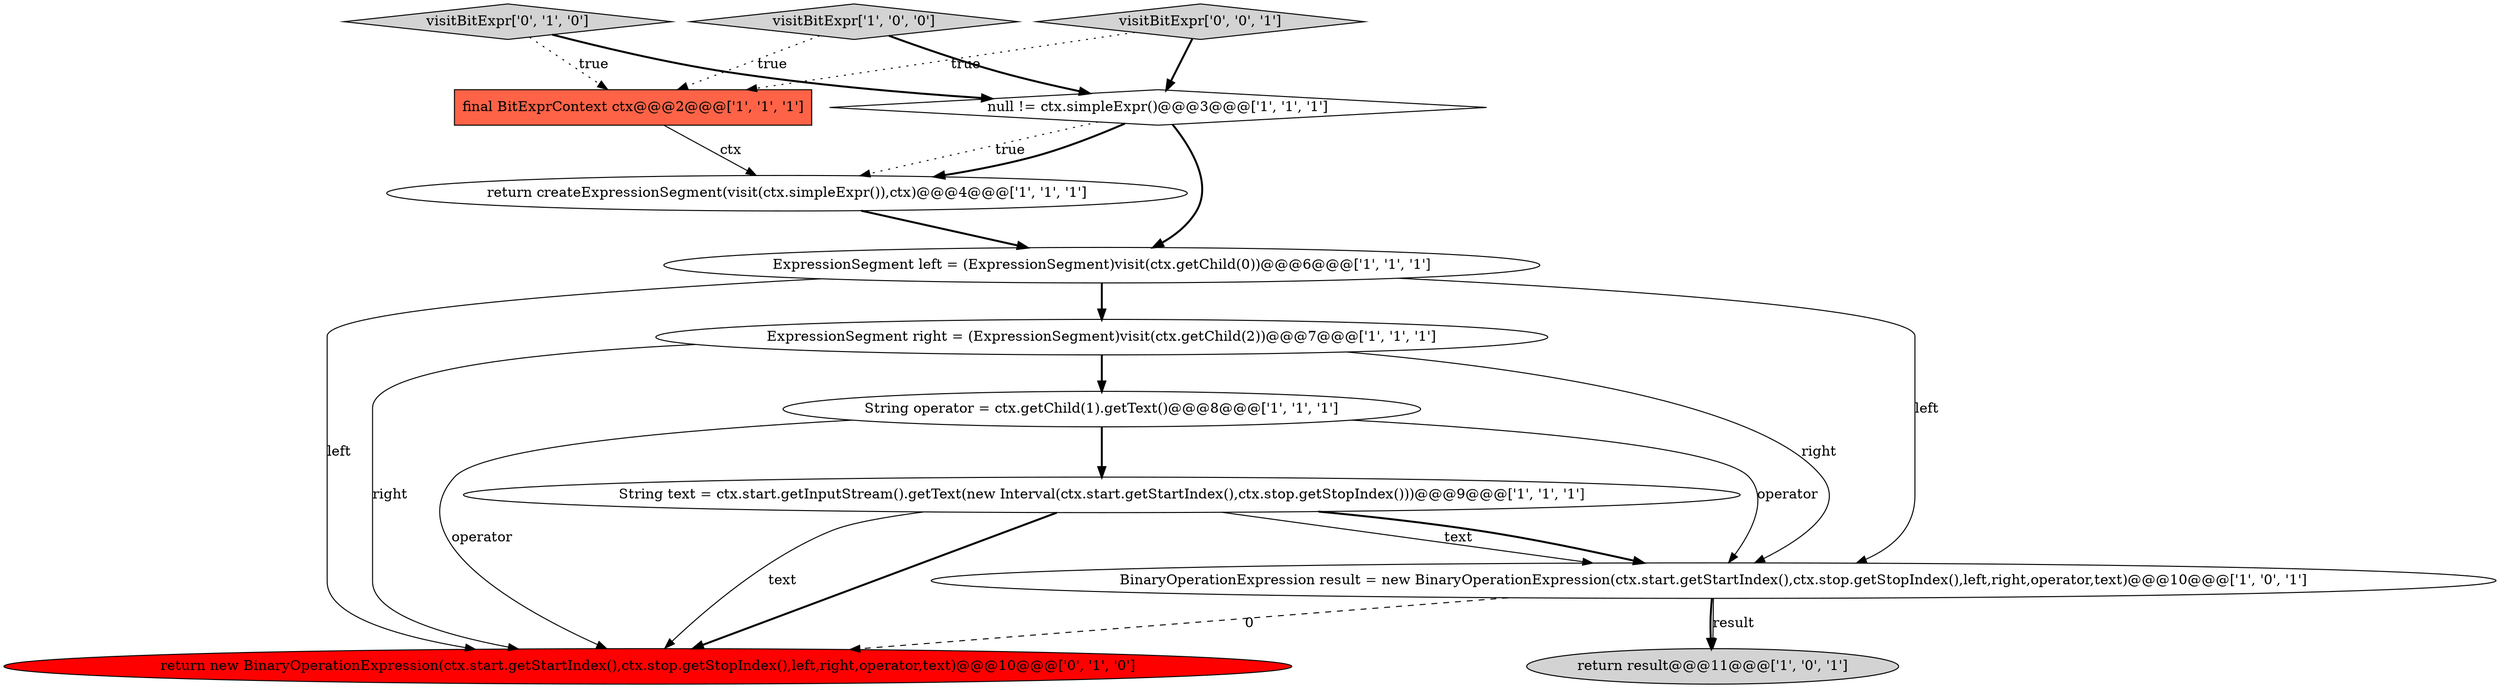 digraph {
11 [style = filled, label = "return new BinaryOperationExpression(ctx.start.getStartIndex(),ctx.stop.getStopIndex(),left,right,operator,text)@@@10@@@['0', '1', '0']", fillcolor = red, shape = ellipse image = "AAA1AAABBB2BBB"];
10 [style = filled, label = "visitBitExpr['0', '1', '0']", fillcolor = lightgray, shape = diamond image = "AAA0AAABBB2BBB"];
3 [style = filled, label = "ExpressionSegment right = (ExpressionSegment)visit(ctx.getChild(2))@@@7@@@['1', '1', '1']", fillcolor = white, shape = ellipse image = "AAA0AAABBB1BBB"];
8 [style = filled, label = "return result@@@11@@@['1', '0', '1']", fillcolor = lightgray, shape = ellipse image = "AAA0AAABBB1BBB"];
0 [style = filled, label = "String operator = ctx.getChild(1).getText()@@@8@@@['1', '1', '1']", fillcolor = white, shape = ellipse image = "AAA0AAABBB1BBB"];
2 [style = filled, label = "final BitExprContext ctx@@@2@@@['1', '1', '1']", fillcolor = tomato, shape = box image = "AAA0AAABBB1BBB"];
7 [style = filled, label = "ExpressionSegment left = (ExpressionSegment)visit(ctx.getChild(0))@@@6@@@['1', '1', '1']", fillcolor = white, shape = ellipse image = "AAA0AAABBB1BBB"];
5 [style = filled, label = "visitBitExpr['1', '0', '0']", fillcolor = lightgray, shape = diamond image = "AAA0AAABBB1BBB"];
6 [style = filled, label = "return createExpressionSegment(visit(ctx.simpleExpr()),ctx)@@@4@@@['1', '1', '1']", fillcolor = white, shape = ellipse image = "AAA0AAABBB1BBB"];
9 [style = filled, label = "null != ctx.simpleExpr()@@@3@@@['1', '1', '1']", fillcolor = white, shape = diamond image = "AAA0AAABBB1BBB"];
4 [style = filled, label = "String text = ctx.start.getInputStream().getText(new Interval(ctx.start.getStartIndex(),ctx.stop.getStopIndex()))@@@9@@@['1', '1', '1']", fillcolor = white, shape = ellipse image = "AAA0AAABBB1BBB"];
1 [style = filled, label = "BinaryOperationExpression result = new BinaryOperationExpression(ctx.start.getStartIndex(),ctx.stop.getStopIndex(),left,right,operator,text)@@@10@@@['1', '0', '1']", fillcolor = white, shape = ellipse image = "AAA0AAABBB1BBB"];
12 [style = filled, label = "visitBitExpr['0', '0', '1']", fillcolor = lightgray, shape = diamond image = "AAA0AAABBB3BBB"];
1->8 [style = bold, label=""];
5->9 [style = bold, label=""];
0->1 [style = solid, label="operator"];
12->2 [style = dotted, label="true"];
0->11 [style = solid, label="operator"];
1->8 [style = solid, label="result"];
7->11 [style = solid, label="left"];
9->7 [style = bold, label=""];
9->6 [style = dotted, label="true"];
12->9 [style = bold, label=""];
7->3 [style = bold, label=""];
3->0 [style = bold, label=""];
9->6 [style = bold, label=""];
3->1 [style = solid, label="right"];
4->1 [style = solid, label="text"];
3->11 [style = solid, label="right"];
2->6 [style = solid, label="ctx"];
10->2 [style = dotted, label="true"];
0->4 [style = bold, label=""];
1->11 [style = dashed, label="0"];
4->11 [style = solid, label="text"];
7->1 [style = solid, label="left"];
4->1 [style = bold, label=""];
10->9 [style = bold, label=""];
6->7 [style = bold, label=""];
4->11 [style = bold, label=""];
5->2 [style = dotted, label="true"];
}
